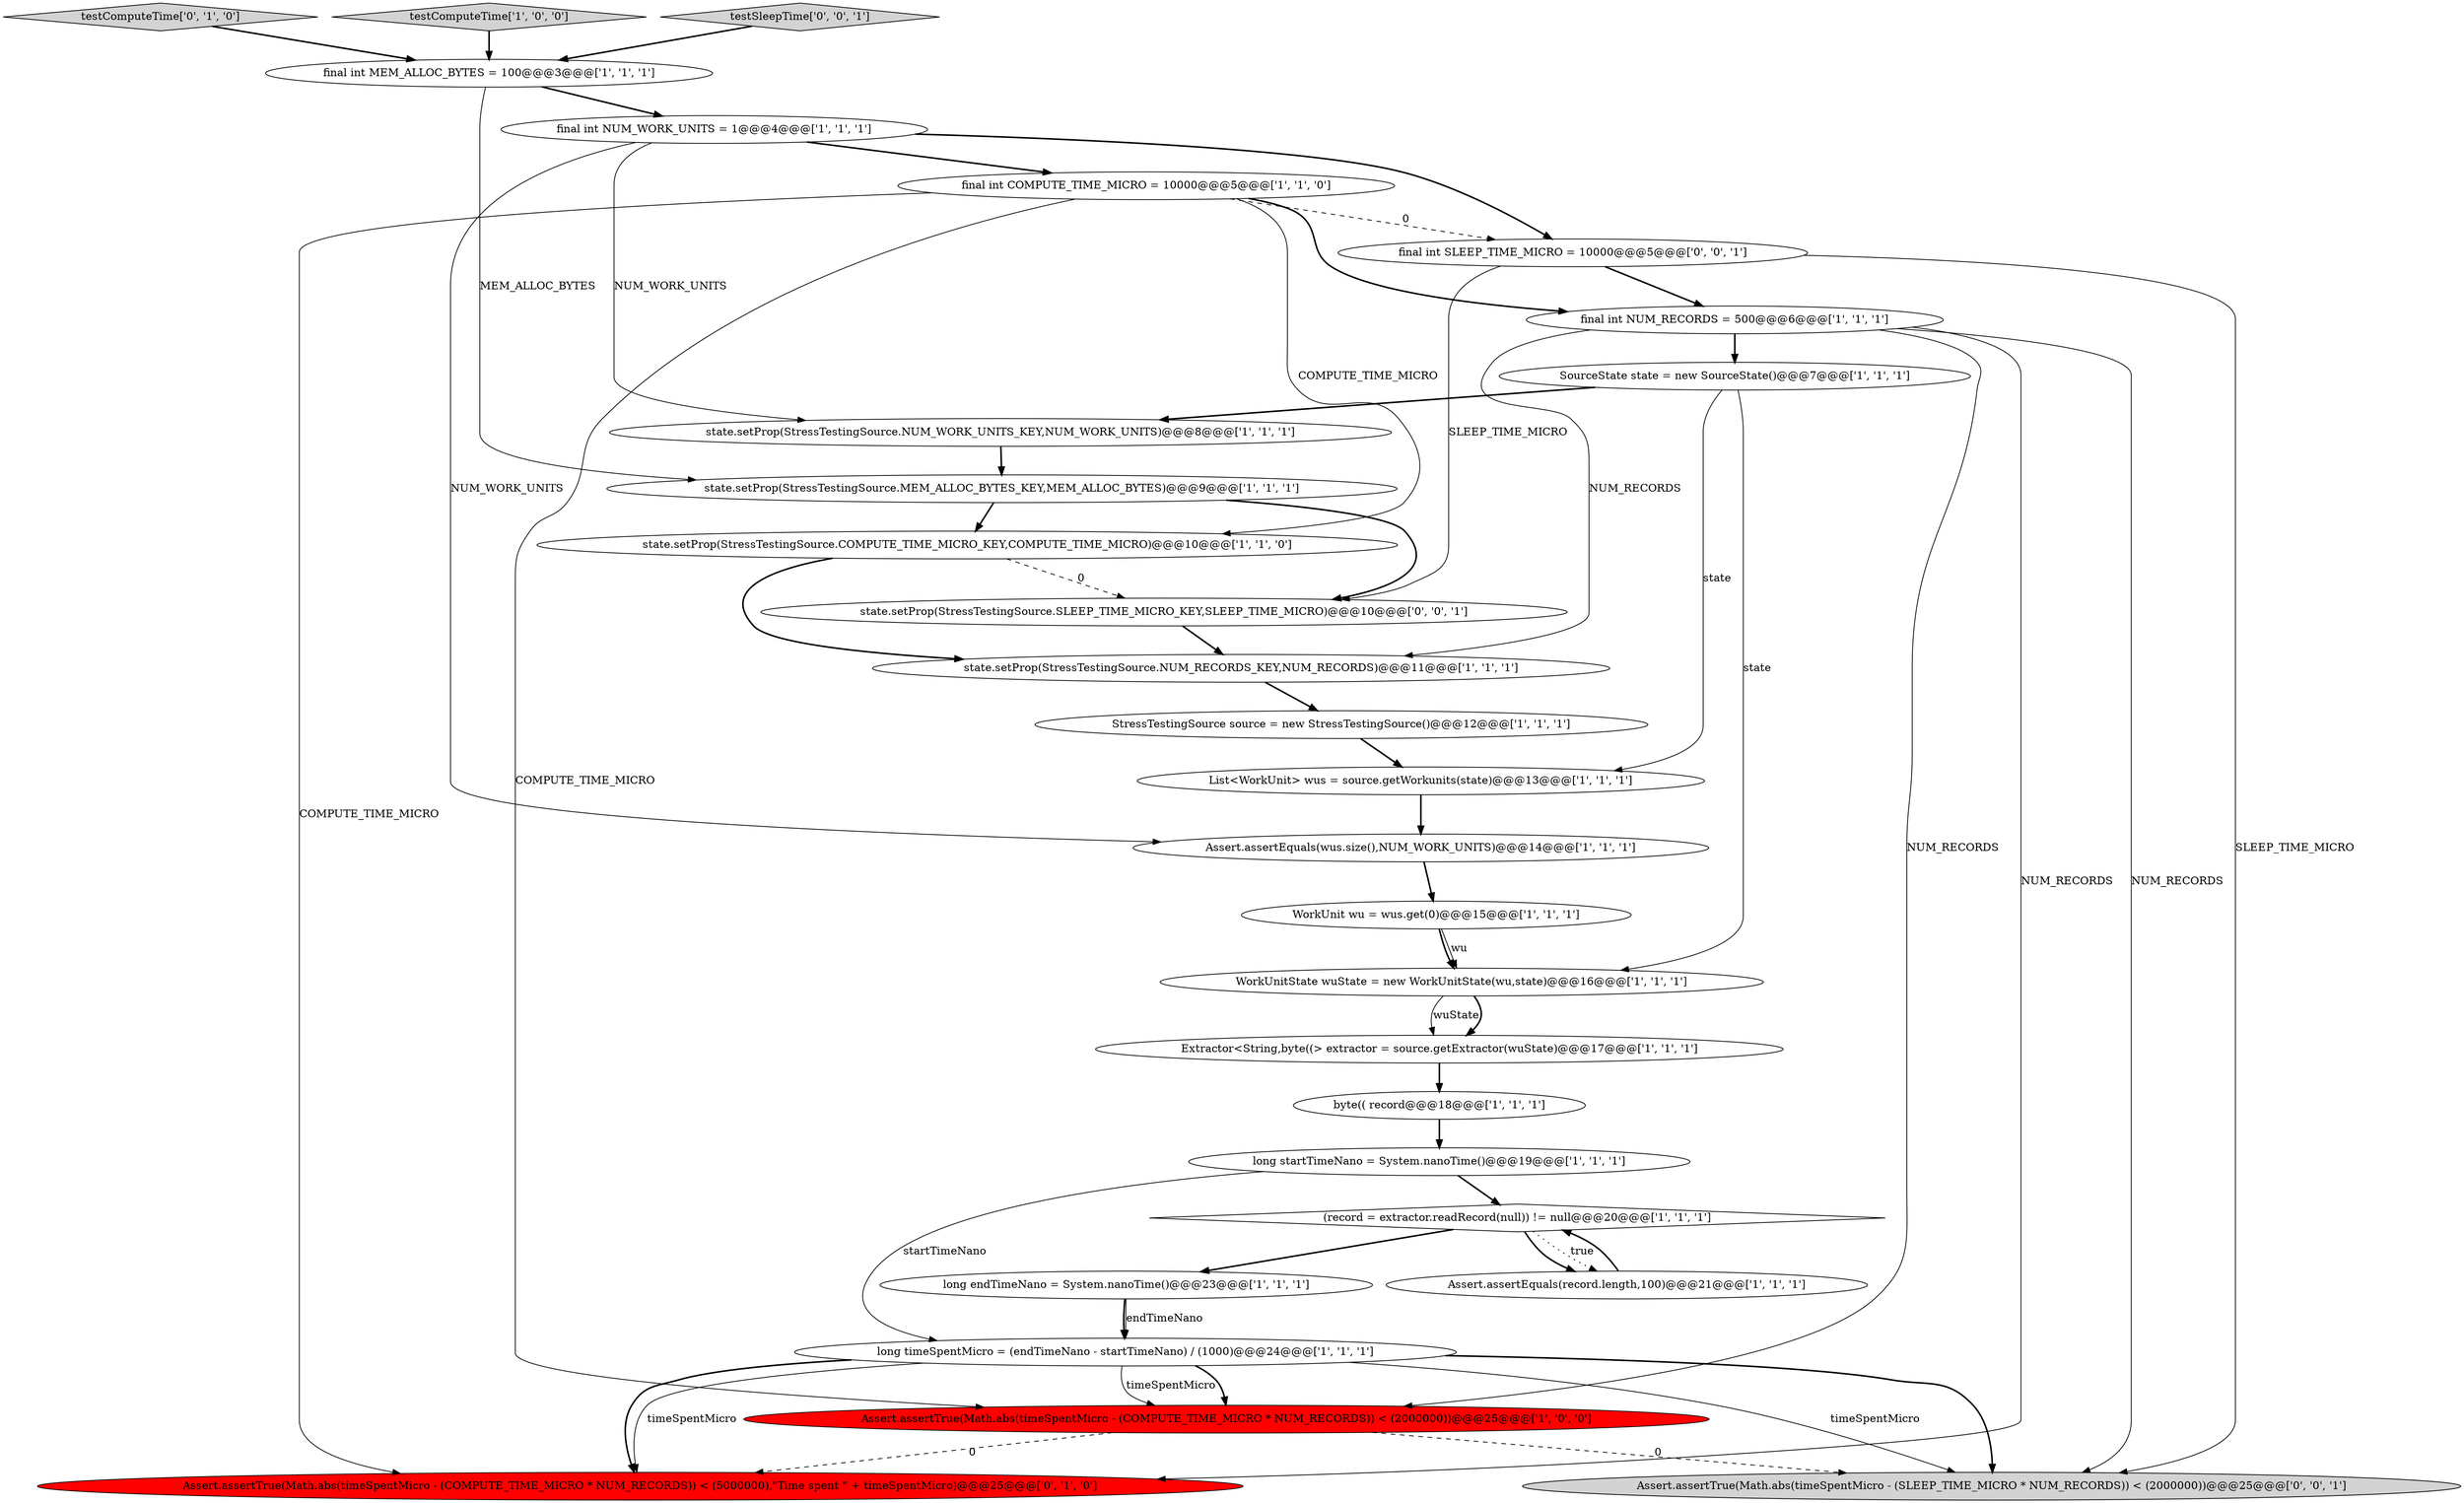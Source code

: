 digraph {
6 [style = filled, label = "long startTimeNano = System.nanoTime()@@@19@@@['1', '1', '1']", fillcolor = white, shape = ellipse image = "AAA0AAABBB1BBB"];
1 [style = filled, label = "final int MEM_ALLOC_BYTES = 100@@@3@@@['1', '1', '1']", fillcolor = white, shape = ellipse image = "AAA0AAABBB1BBB"];
0 [style = filled, label = "state.setProp(StressTestingSource.COMPUTE_TIME_MICRO_KEY,COMPUTE_TIME_MICRO)@@@10@@@['1', '1', '0']", fillcolor = white, shape = ellipse image = "AAA0AAABBB1BBB"];
22 [style = filled, label = "final int NUM_WORK_UNITS = 1@@@4@@@['1', '1', '1']", fillcolor = white, shape = ellipse image = "AAA0AAABBB1BBB"];
26 [style = filled, label = "final int SLEEP_TIME_MICRO = 10000@@@5@@@['0', '0', '1']", fillcolor = white, shape = ellipse image = "AAA0AAABBB3BBB"];
20 [style = filled, label = "state.setProp(StressTestingSource.NUM_WORK_UNITS_KEY,NUM_WORK_UNITS)@@@8@@@['1', '1', '1']", fillcolor = white, shape = ellipse image = "AAA0AAABBB1BBB"];
13 [style = filled, label = "state.setProp(StressTestingSource.NUM_RECORDS_KEY,NUM_RECORDS)@@@11@@@['1', '1', '1']", fillcolor = white, shape = ellipse image = "AAA0AAABBB1BBB"];
24 [style = filled, label = "testComputeTime['0', '1', '0']", fillcolor = lightgray, shape = diamond image = "AAA0AAABBB2BBB"];
19 [style = filled, label = "state.setProp(StressTestingSource.MEM_ALLOC_BYTES_KEY,MEM_ALLOC_BYTES)@@@9@@@['1', '1', '1']", fillcolor = white, shape = ellipse image = "AAA0AAABBB1BBB"];
3 [style = filled, label = "Assert.assertEquals(record.length,100)@@@21@@@['1', '1', '1']", fillcolor = white, shape = ellipse image = "AAA0AAABBB1BBB"];
28 [style = filled, label = "Assert.assertTrue(Math.abs(timeSpentMicro - (SLEEP_TIME_MICRO * NUM_RECORDS)) < (2000000))@@@25@@@['0', '0', '1']", fillcolor = lightgray, shape = ellipse image = "AAA0AAABBB3BBB"];
16 [style = filled, label = "List<WorkUnit> wus = source.getWorkunits(state)@@@13@@@['1', '1', '1']", fillcolor = white, shape = ellipse image = "AAA0AAABBB1BBB"];
21 [style = filled, label = "final int NUM_RECORDS = 500@@@6@@@['1', '1', '1']", fillcolor = white, shape = ellipse image = "AAA0AAABBB1BBB"];
11 [style = filled, label = "long timeSpentMicro = (endTimeNano - startTimeNano) / (1000)@@@24@@@['1', '1', '1']", fillcolor = white, shape = ellipse image = "AAA0AAABBB1BBB"];
23 [style = filled, label = "Assert.assertTrue(Math.abs(timeSpentMicro - (COMPUTE_TIME_MICRO * NUM_RECORDS)) < (5000000),\"Time spent \" + timeSpentMicro)@@@25@@@['0', '1', '0']", fillcolor = red, shape = ellipse image = "AAA1AAABBB2BBB"];
10 [style = filled, label = "final int COMPUTE_TIME_MICRO = 10000@@@5@@@['1', '1', '0']", fillcolor = white, shape = ellipse image = "AAA0AAABBB1BBB"];
27 [style = filled, label = "state.setProp(StressTestingSource.SLEEP_TIME_MICRO_KEY,SLEEP_TIME_MICRO)@@@10@@@['0', '0', '1']", fillcolor = white, shape = ellipse image = "AAA0AAABBB3BBB"];
2 [style = filled, label = "Assert.assertEquals(wus.size(),NUM_WORK_UNITS)@@@14@@@['1', '1', '1']", fillcolor = white, shape = ellipse image = "AAA0AAABBB1BBB"];
9 [style = filled, label = "testComputeTime['1', '0', '0']", fillcolor = lightgray, shape = diamond image = "AAA0AAABBB1BBB"];
18 [style = filled, label = "WorkUnit wu = wus.get(0)@@@15@@@['1', '1', '1']", fillcolor = white, shape = ellipse image = "AAA0AAABBB1BBB"];
7 [style = filled, label = "WorkUnitState wuState = new WorkUnitState(wu,state)@@@16@@@['1', '1', '1']", fillcolor = white, shape = ellipse image = "AAA0AAABBB1BBB"];
25 [style = filled, label = "testSleepTime['0', '0', '1']", fillcolor = lightgray, shape = diamond image = "AAA0AAABBB3BBB"];
8 [style = filled, label = "byte(( record@@@18@@@['1', '1', '1']", fillcolor = white, shape = ellipse image = "AAA0AAABBB1BBB"];
15 [style = filled, label = "Extractor<String,byte((> extractor = source.getExtractor(wuState)@@@17@@@['1', '1', '1']", fillcolor = white, shape = ellipse image = "AAA0AAABBB1BBB"];
4 [style = filled, label = "Assert.assertTrue(Math.abs(timeSpentMicro - (COMPUTE_TIME_MICRO * NUM_RECORDS)) < (2000000))@@@25@@@['1', '0', '0']", fillcolor = red, shape = ellipse image = "AAA1AAABBB1BBB"];
5 [style = filled, label = "(record = extractor.readRecord(null)) != null@@@20@@@['1', '1', '1']", fillcolor = white, shape = diamond image = "AAA0AAABBB1BBB"];
12 [style = filled, label = "SourceState state = new SourceState()@@@7@@@['1', '1', '1']", fillcolor = white, shape = ellipse image = "AAA0AAABBB1BBB"];
14 [style = filled, label = "long endTimeNano = System.nanoTime()@@@23@@@['1', '1', '1']", fillcolor = white, shape = ellipse image = "AAA0AAABBB1BBB"];
17 [style = filled, label = "StressTestingSource source = new StressTestingSource()@@@12@@@['1', '1', '1']", fillcolor = white, shape = ellipse image = "AAA0AAABBB1BBB"];
5->3 [style = bold, label=""];
22->26 [style = bold, label=""];
27->13 [style = bold, label=""];
11->28 [style = bold, label=""];
22->2 [style = solid, label="NUM_WORK_UNITS"];
25->1 [style = bold, label=""];
11->4 [style = solid, label="timeSpentMicro"];
10->4 [style = solid, label="COMPUTE_TIME_MICRO"];
0->13 [style = bold, label=""];
14->11 [style = solid, label="endTimeNano"];
12->7 [style = solid, label="state"];
11->23 [style = solid, label="timeSpentMicro"];
11->4 [style = bold, label=""];
12->20 [style = bold, label=""];
2->18 [style = bold, label=""];
22->20 [style = solid, label="NUM_WORK_UNITS"];
21->23 [style = solid, label="NUM_RECORDS"];
8->6 [style = bold, label=""];
10->21 [style = bold, label=""];
0->27 [style = dashed, label="0"];
5->14 [style = bold, label=""];
5->3 [style = dotted, label="true"];
16->2 [style = bold, label=""];
10->0 [style = solid, label="COMPUTE_TIME_MICRO"];
19->0 [style = bold, label=""];
1->19 [style = solid, label="MEM_ALLOC_BYTES"];
4->28 [style = dashed, label="0"];
26->21 [style = bold, label=""];
1->22 [style = bold, label=""];
21->12 [style = bold, label=""];
7->15 [style = solid, label="wuState"];
13->17 [style = bold, label=""];
6->5 [style = bold, label=""];
3->5 [style = bold, label=""];
10->26 [style = dashed, label="0"];
21->4 [style = solid, label="NUM_RECORDS"];
11->28 [style = solid, label="timeSpentMicro"];
18->7 [style = solid, label="wu"];
10->23 [style = solid, label="COMPUTE_TIME_MICRO"];
19->27 [style = bold, label=""];
26->28 [style = solid, label="SLEEP_TIME_MICRO"];
22->10 [style = bold, label=""];
6->11 [style = solid, label="startTimeNano"];
7->15 [style = bold, label=""];
21->28 [style = solid, label="NUM_RECORDS"];
12->16 [style = solid, label="state"];
24->1 [style = bold, label=""];
18->7 [style = bold, label=""];
20->19 [style = bold, label=""];
9->1 [style = bold, label=""];
26->27 [style = solid, label="SLEEP_TIME_MICRO"];
14->11 [style = bold, label=""];
11->23 [style = bold, label=""];
4->23 [style = dashed, label="0"];
15->8 [style = bold, label=""];
17->16 [style = bold, label=""];
21->13 [style = solid, label="NUM_RECORDS"];
}
